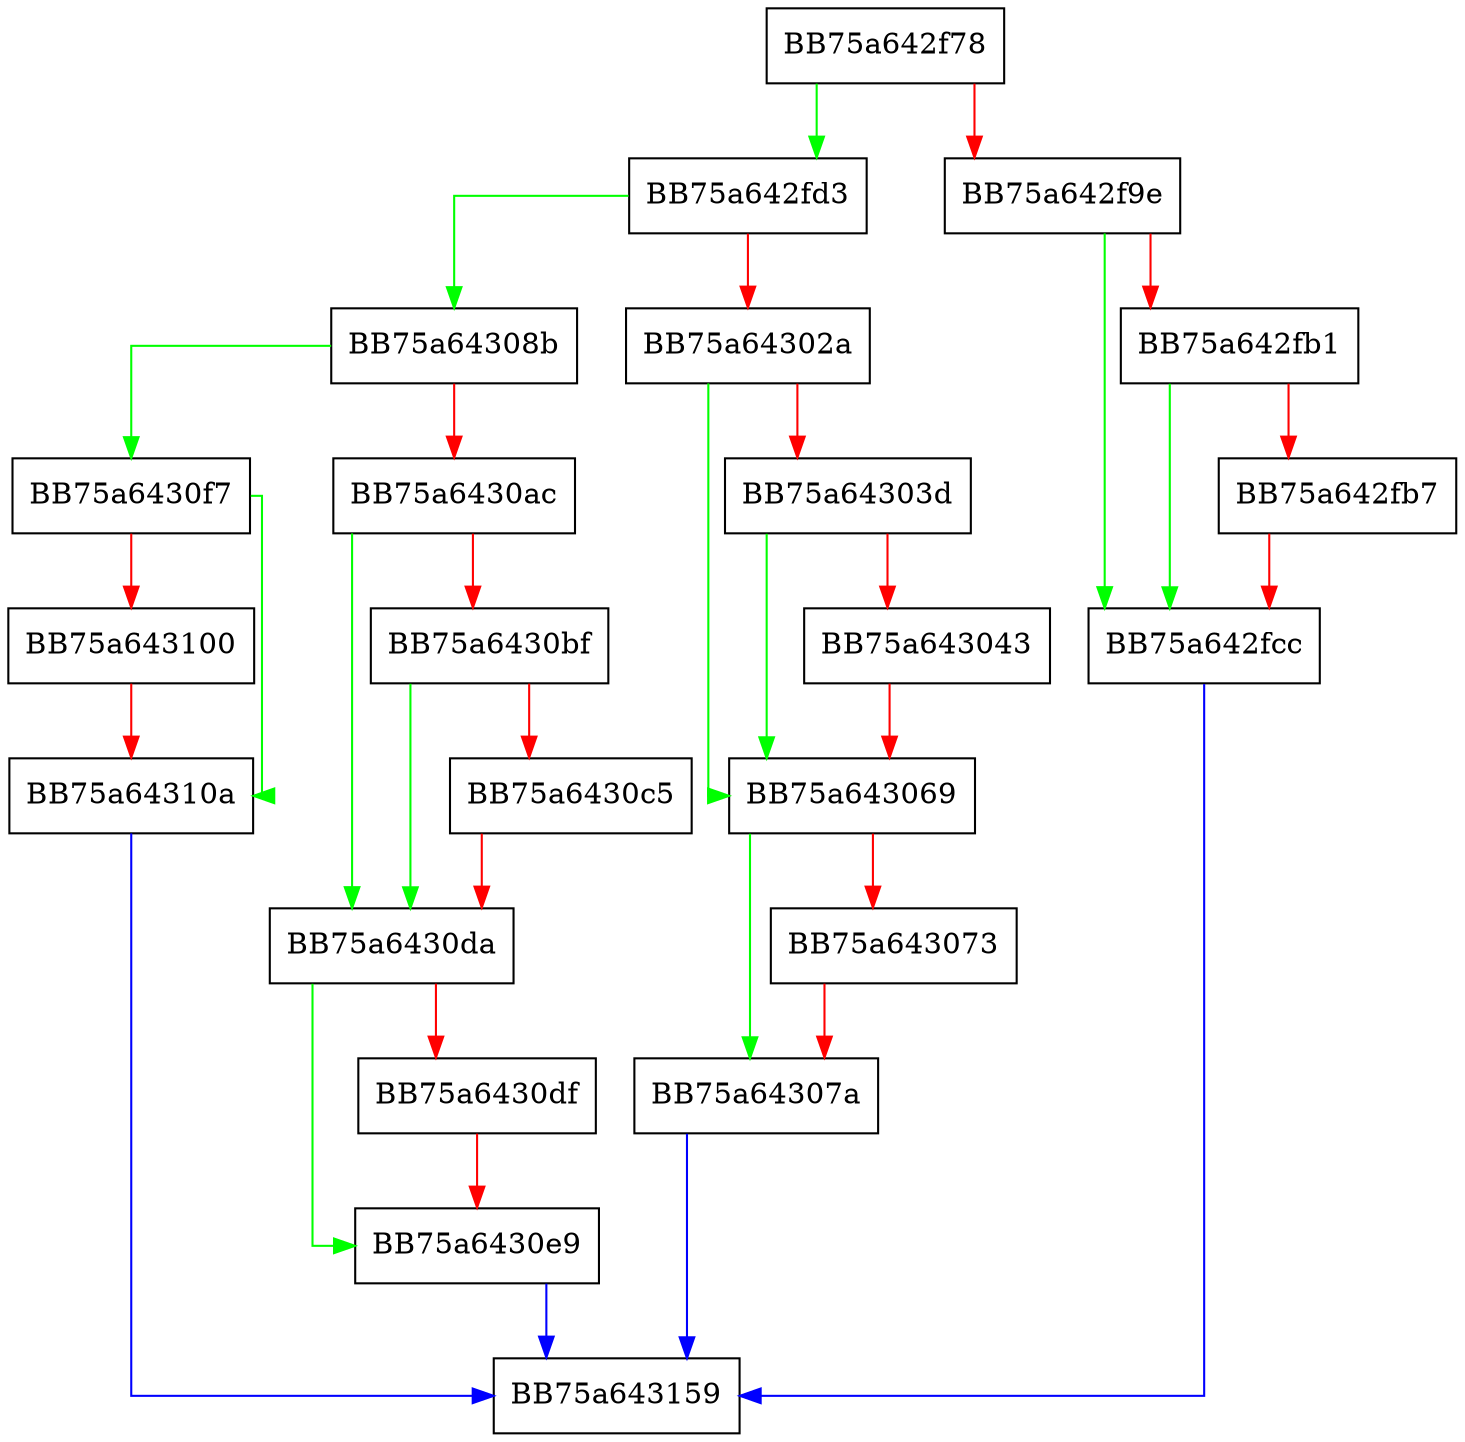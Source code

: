 digraph GetCurrentRingValue {
  node [shape="box"];
  graph [splines=ortho];
  BB75a642f78 -> BB75a642fd3 [color="green"];
  BB75a642f78 -> BB75a642f9e [color="red"];
  BB75a642f9e -> BB75a642fcc [color="green"];
  BB75a642f9e -> BB75a642fb1 [color="red"];
  BB75a642fb1 -> BB75a642fcc [color="green"];
  BB75a642fb1 -> BB75a642fb7 [color="red"];
  BB75a642fb7 -> BB75a642fcc [color="red"];
  BB75a642fcc -> BB75a643159 [color="blue"];
  BB75a642fd3 -> BB75a64308b [color="green"];
  BB75a642fd3 -> BB75a64302a [color="red"];
  BB75a64302a -> BB75a643069 [color="green"];
  BB75a64302a -> BB75a64303d [color="red"];
  BB75a64303d -> BB75a643069 [color="green"];
  BB75a64303d -> BB75a643043 [color="red"];
  BB75a643043 -> BB75a643069 [color="red"];
  BB75a643069 -> BB75a64307a [color="green"];
  BB75a643069 -> BB75a643073 [color="red"];
  BB75a643073 -> BB75a64307a [color="red"];
  BB75a64307a -> BB75a643159 [color="blue"];
  BB75a64308b -> BB75a6430f7 [color="green"];
  BB75a64308b -> BB75a6430ac [color="red"];
  BB75a6430ac -> BB75a6430da [color="green"];
  BB75a6430ac -> BB75a6430bf [color="red"];
  BB75a6430bf -> BB75a6430da [color="green"];
  BB75a6430bf -> BB75a6430c5 [color="red"];
  BB75a6430c5 -> BB75a6430da [color="red"];
  BB75a6430da -> BB75a6430e9 [color="green"];
  BB75a6430da -> BB75a6430df [color="red"];
  BB75a6430df -> BB75a6430e9 [color="red"];
  BB75a6430e9 -> BB75a643159 [color="blue"];
  BB75a6430f7 -> BB75a64310a [color="green"];
  BB75a6430f7 -> BB75a643100 [color="red"];
  BB75a643100 -> BB75a64310a [color="red"];
  BB75a64310a -> BB75a643159 [color="blue"];
}